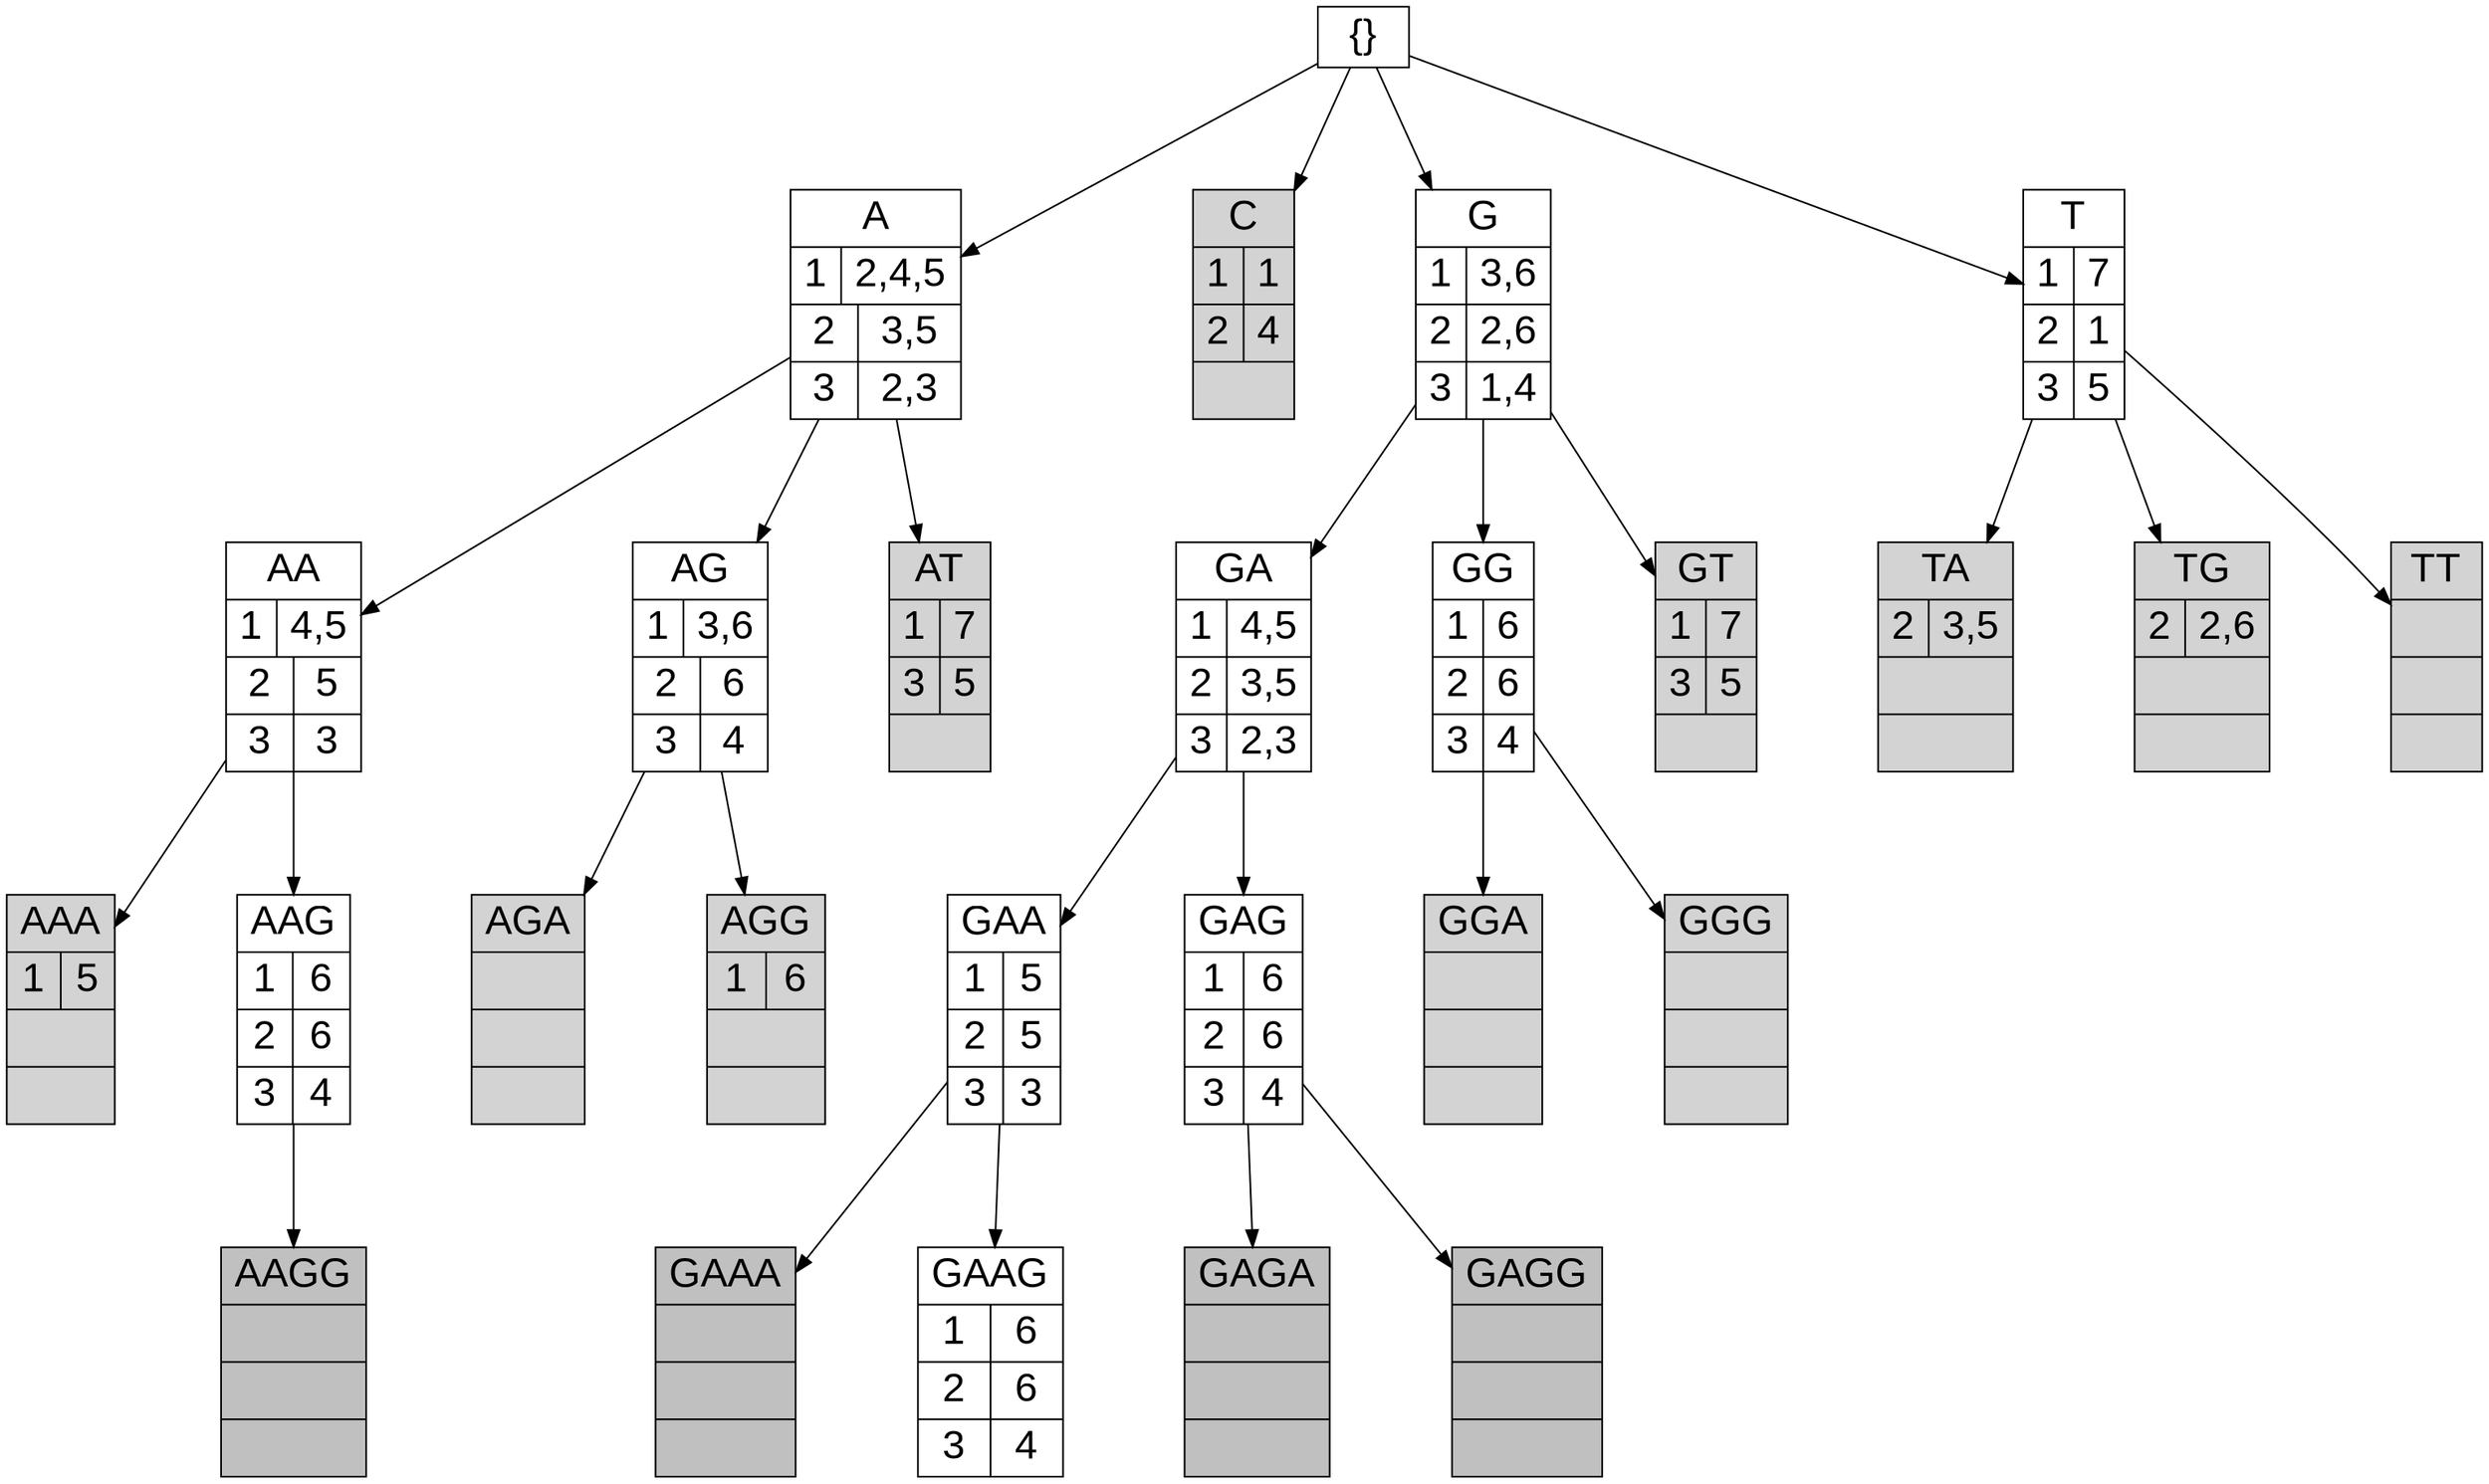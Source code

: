 digraph G{
      ranksep = 1;
      nodesep = 1;
        node [
                fontname = "Arial"
		fontsize=24
                label = "\N"
                color = "black"
		shape = record
        ]
        edge [
                color = "black"
        ]
	{node [label="{}",shape=box] empty;}      
	
        {node [label="{A|{1|2,4,5}|{2|3,5}|{3|2,3}}"] A;}
	{node [label="{C|{1|1}|{2|4}|}", style=filled, fillcolor=lightgray] C;}
	{node [label="{G|{1|3,6}|{2|2,6}|{3|1,4}}"] G;}
	{node [label="{T|{1|7}|{2|1}|{3|5}}"] T;}
        {node [label="{AA|{1|4,5}|{2|5}|{3|3}}"] AA;}
	{node [label="{AG|{1|3,6}|{2|6}|{3|4}}"] AG;}
	{node [label="{AT|{1|7}|{3|5}|}", style=filled, fillcolor=lightgray] AT;}
	{node [label="{GA|{1|4,5}|{2|3,5}|{3|2,3}}"] GA;}
	{node [label="{GG|{1|6}|{2|6}|{3|4}}"] GG;}
	{node [label="{GT|{1|7}|{3|5}|}}", style=filled, fillcolor=lightgray] GT;}
	{node [label="{TA|{2|3,5}||}", style=filled, fillcolor=lightgray] TA;}
	{node [label="{TG|{2|2,6}||}", style=filled, fillcolor=lightgray] TG;}
        {node [label="{TT|||}", style=filled, fillcolor=lightgray] TT;}
        {node [label="{AAA|{1|5}||}", style=filled, fillcolor=lightgray] AAA;}
	{node [label="{AAG|{1|6}|{2|6}|{3|4}}"] AAG;}
	{node [label="{AGA|||}", style=filled, fillcolor=lightgray] AGA;}
	{node [label="{AGG|{1|6}||}", style=filled, fillcolor=lightgray] AGG;}
	{node [label="{GAA|{1|5}|{2|5}|{3|3}}"] GAA;}
	{node [label="{GAG|{1|6}|{2|6}|{3|4}}"] GAG;}
	{node [label="{GGA|||}", style=filled, fillcolor=lightgray] GGA;}
        {node [label="{GGG|||}", style=filled, fillcolor=lightgray] GGG;}
        {node [label="{AAGG|||}", style=filled, fillcolor=gray] AAGG;}
	{node [label="{GAAA|||}", style=filled, fillcolor=gray] GAAA;}
	{node [label="{GAAG|{1|6}|{2|6}|{3|4}}"] GAAG;}
	{node [label="{GAGA|||}", style=filled, fillcolor=gray] GAGA;}
	{node [label="{GAGG|||}", style=filled, fillcolor=gray] GAGG;}

	empty->A;
	empty->C;
	empty->G;
	empty->T;
	A -> AA;
	A -> AG;
	A -> AT;
	G -> GA;
	G -> GG;
	G -> GT;
	T -> TA;
	T -> TG;
	T -> TT;
	AA -> AAA;
	AA -> AAG;
	AG -> AGA;
	AG -> AGG;
	GA -> GAA;
	GA -> GAG;
	GG -> GGA;
	GG -> GGG;
	AAG -> AAGG;
	GAA -> GAAA;
	GAA -> GAAG;
	GAG -> GAGA;
	GAG -> GAGG;
}
